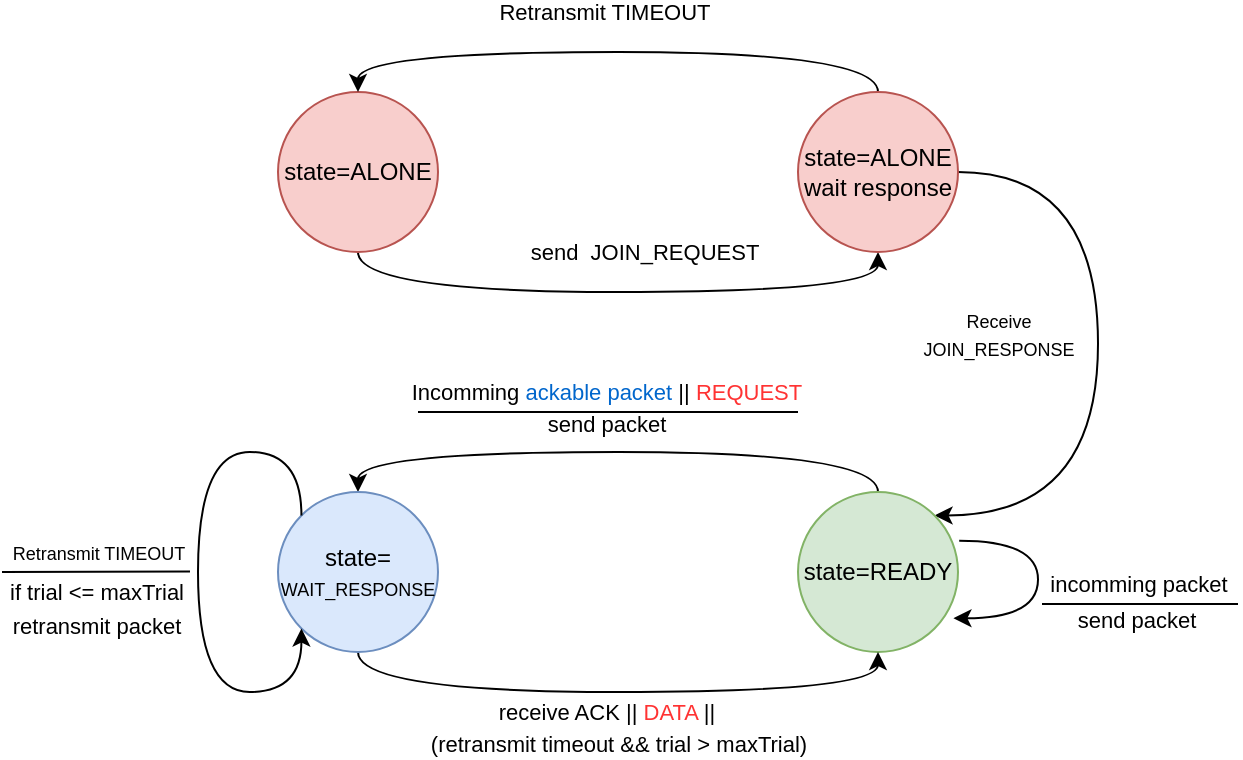 <mxfile version="14.6.13" type="device"><diagram id="TFsaR_Wbl4MH1buc0pj6" name="Page-1"><mxGraphModel dx="813" dy="482" grid="1" gridSize="10" guides="1" tooltips="1" connect="1" arrows="1" fold="1" page="1" pageScale="1" pageWidth="827" pageHeight="1169" math="0" shadow="0"><root><mxCell id="0"/><mxCell id="1" parent="0"/><mxCell id="RW23cSIYAn4lW1b-Ji9g-5" style="rounded=0;orthogonalLoop=1;jettySize=auto;html=1;exitX=0.5;exitY=1;exitDx=0;exitDy=0;entryX=0.5;entryY=1;entryDx=0;entryDy=0;edgeStyle=orthogonalEdgeStyle;curved=1;" edge="1" parent="1" source="RW23cSIYAn4lW1b-Ji9g-1" target="RW23cSIYAn4lW1b-Ji9g-2"><mxGeometry relative="1" as="geometry"/></mxCell><mxCell id="RW23cSIYAn4lW1b-Ji9g-6" value="send&amp;nbsp; JOIN_REQUEST" style="edgeLabel;html=1;align=center;verticalAlign=middle;resizable=0;points=[];" vertex="1" connectable="0" parent="RW23cSIYAn4lW1b-Ji9g-5"><mxGeometry x="-0.248" y="2" relative="1" as="geometry"><mxPoint x="50" y="-18" as="offset"/></mxGeometry></mxCell><mxCell id="RW23cSIYAn4lW1b-Ji9g-1" value="state=ALONE" style="ellipse;whiteSpace=wrap;html=1;aspect=fixed;fillColor=#f8cecc;strokeColor=#b85450;" vertex="1" parent="1"><mxGeometry x="180" y="200" width="80" height="80" as="geometry"/></mxCell><mxCell id="RW23cSIYAn4lW1b-Ji9g-7" style="edgeStyle=orthogonalEdgeStyle;rounded=0;orthogonalLoop=1;jettySize=auto;html=1;exitX=0.5;exitY=0;exitDx=0;exitDy=0;entryX=0.5;entryY=0;entryDx=0;entryDy=0;curved=1;" edge="1" parent="1" source="RW23cSIYAn4lW1b-Ji9g-2" target="RW23cSIYAn4lW1b-Ji9g-1"><mxGeometry relative="1" as="geometry"/></mxCell><mxCell id="RW23cSIYAn4lW1b-Ji9g-8" value="Retransmit TIMEOUT" style="edgeLabel;html=1;align=center;verticalAlign=middle;resizable=0;points=[];" vertex="1" connectable="0" parent="RW23cSIYAn4lW1b-Ji9g-7"><mxGeometry x="-0.335" y="1" relative="1" as="geometry"><mxPoint x="-57" y="-21" as="offset"/></mxGeometry></mxCell><mxCell id="RW23cSIYAn4lW1b-Ji9g-19" style="edgeStyle=orthogonalEdgeStyle;curved=1;rounded=0;orthogonalLoop=1;jettySize=auto;html=1;exitX=1;exitY=0.5;exitDx=0;exitDy=0;entryX=1;entryY=0;entryDx=0;entryDy=0;" edge="1" parent="1" source="RW23cSIYAn4lW1b-Ji9g-2" target="RW23cSIYAn4lW1b-Ji9g-18"><mxGeometry relative="1" as="geometry"><Array as="points"><mxPoint x="590" y="240"/><mxPoint x="590" y="412"/></Array></mxGeometry></mxCell><mxCell id="RW23cSIYAn4lW1b-Ji9g-33" value="&lt;font style=&quot;font-size: 9px&quot;&gt;Receive&lt;br&gt;JOIN_RESPONSE&lt;/font&gt;" style="edgeLabel;html=1;align=center;verticalAlign=middle;resizable=0;points=[];rotation=0;" vertex="1" connectable="0" parent="RW23cSIYAn4lW1b-Ji9g-19"><mxGeometry x="-0.002" y="-1" relative="1" as="geometry"><mxPoint x="-49" y="-11" as="offset"/></mxGeometry></mxCell><mxCell id="RW23cSIYAn4lW1b-Ji9g-2" value="state=ALONE&lt;br&gt;wait response" style="ellipse;whiteSpace=wrap;html=1;aspect=fixed;fillColor=#f8cecc;strokeColor=#b85450;" vertex="1" parent="1"><mxGeometry x="440" y="200" width="80" height="80" as="geometry"/></mxCell><mxCell id="RW23cSIYAn4lW1b-Ji9g-24" style="edgeStyle=orthogonalEdgeStyle;curved=1;rounded=0;orthogonalLoop=1;jettySize=auto;html=1;exitX=0.5;exitY=0;exitDx=0;exitDy=0;entryX=0.5;entryY=0;entryDx=0;entryDy=0;" edge="1" parent="1" source="RW23cSIYAn4lW1b-Ji9g-18" target="RW23cSIYAn4lW1b-Ji9g-22"><mxGeometry relative="1" as="geometry"/></mxCell><mxCell id="RW23cSIYAn4lW1b-Ji9g-25" value="send packet" style="edgeLabel;html=1;align=center;verticalAlign=middle;resizable=0;points=[];" vertex="1" connectable="0" parent="RW23cSIYAn4lW1b-Ji9g-24"><mxGeometry x="0.077" y="1" relative="1" as="geometry"><mxPoint x="5" y="-15" as="offset"/></mxGeometry></mxCell><mxCell id="RW23cSIYAn4lW1b-Ji9g-26" value="Incomming&lt;font color=&quot;#0066cc&quot;&gt; ackable packet&lt;/font&gt; ||&amp;nbsp;&lt;font color=&quot;#ff3333&quot;&gt;REQUEST&lt;/font&gt;" style="edgeLabel;html=1;align=center;verticalAlign=middle;resizable=0;points=[];" vertex="1" connectable="0" parent="RW23cSIYAn4lW1b-Ji9g-24"><mxGeometry x="0.071" y="1" relative="1" as="geometry"><mxPoint x="4" y="-31" as="offset"/></mxGeometry></mxCell><mxCell id="RW23cSIYAn4lW1b-Ji9g-18" value="state=READY" style="ellipse;whiteSpace=wrap;html=1;aspect=fixed;fillColor=#d5e8d4;strokeColor=#82b366;" vertex="1" parent="1"><mxGeometry x="440" y="400" width="80" height="80" as="geometry"/></mxCell><mxCell id="RW23cSIYAn4lW1b-Ji9g-20" style="rounded=0;orthogonalLoop=1;jettySize=auto;html=1;entryX=0.995;entryY=0.304;entryDx=0;entryDy=0;edgeStyle=orthogonalEdgeStyle;curved=1;entryPerimeter=0;exitX=0.959;exitY=0.789;exitDx=0;exitDy=0;exitPerimeter=0;endArrow=none;endFill=0;startArrow=classic;startFill=1;" edge="1" parent="1"><mxGeometry relative="1" as="geometry"><mxPoint x="517.72" y="463.12" as="sourcePoint"/><mxPoint x="520.6" y="424.32" as="targetPoint"/><Array as="points"><mxPoint x="560" y="463"/><mxPoint x="560" y="424"/></Array></mxGeometry></mxCell><mxCell id="RW23cSIYAn4lW1b-Ji9g-21" value="incomming packet" style="edgeLabel;html=1;align=center;verticalAlign=middle;resizable=0;points=[];" vertex="1" connectable="0" parent="RW23cSIYAn4lW1b-Ji9g-20"><mxGeometry x="0.206" relative="1" as="geometry"><mxPoint x="50" y="13" as="offset"/></mxGeometry></mxCell><mxCell id="RW23cSIYAn4lW1b-Ji9g-40" value="send packet" style="edgeLabel;html=1;align=center;verticalAlign=middle;resizable=0;points=[];" vertex="1" connectable="0" parent="RW23cSIYAn4lW1b-Ji9g-20"><mxGeometry x="-0.457" y="6" relative="1" as="geometry"><mxPoint x="59" y="7" as="offset"/></mxGeometry></mxCell><mxCell id="RW23cSIYAn4lW1b-Ji9g-28" style="edgeStyle=orthogonalEdgeStyle;curved=1;rounded=0;orthogonalLoop=1;jettySize=auto;html=1;exitX=0.5;exitY=1;exitDx=0;exitDy=0;entryX=0.5;entryY=1;entryDx=0;entryDy=0;startArrow=none;startFill=0;endArrow=classic;endFill=1;" edge="1" parent="1" source="RW23cSIYAn4lW1b-Ji9g-22" target="RW23cSIYAn4lW1b-Ji9g-18"><mxGeometry relative="1" as="geometry"/></mxCell><mxCell id="RW23cSIYAn4lW1b-Ji9g-29" value="receive ACK&lt;font color=&quot;#0066cc&quot;&gt; &lt;/font&gt;||&lt;font color=&quot;#0066cc&quot;&gt; &lt;/font&gt;&lt;font color=&quot;#ff3333&quot;&gt;DATA &lt;/font&gt;||" style="edgeLabel;html=1;align=center;verticalAlign=middle;resizable=0;points=[];" vertex="1" connectable="0" parent="RW23cSIYAn4lW1b-Ji9g-28"><mxGeometry x="-0.042" y="1" relative="1" as="geometry"><mxPoint y="11" as="offset"/></mxGeometry></mxCell><mxCell id="RW23cSIYAn4lW1b-Ji9g-37" value="(retransmit timeout &amp;amp;&amp;amp; trial &amp;gt; maxTrial)" style="edgeLabel;html=1;align=center;verticalAlign=middle;resizable=0;points=[];" vertex="1" connectable="0" parent="RW23cSIYAn4lW1b-Ji9g-28"><mxGeometry x="0.292" y="3" relative="1" as="geometry"><mxPoint x="-44" y="29" as="offset"/></mxGeometry></mxCell><mxCell id="RW23cSIYAn4lW1b-Ji9g-22" value="state=&lt;br&gt;&lt;font style=&quot;font-size: 9px&quot;&gt;WAIT_RESPONSE&lt;/font&gt;" style="ellipse;whiteSpace=wrap;html=1;aspect=fixed;fillColor=#dae8fc;strokeColor=#6c8ebf;" vertex="1" parent="1"><mxGeometry x="180" y="400" width="80" height="80" as="geometry"/></mxCell><mxCell id="RW23cSIYAn4lW1b-Ji9g-27" value="" style="endArrow=none;html=1;" edge="1" parent="1"><mxGeometry width="50" height="50" relative="1" as="geometry"><mxPoint x="250" y="360" as="sourcePoint"/><mxPoint x="440" y="360" as="targetPoint"/></mxGeometry></mxCell><mxCell id="RW23cSIYAn4lW1b-Ji9g-31" style="edgeStyle=orthogonalEdgeStyle;curved=1;rounded=0;orthogonalLoop=1;jettySize=auto;html=1;exitX=0;exitY=0;exitDx=0;exitDy=0;entryX=0;entryY=1;entryDx=0;entryDy=0;startArrow=none;startFill=0;endArrow=classic;endFill=1;" edge="1" parent="1" source="RW23cSIYAn4lW1b-Ji9g-22" target="RW23cSIYAn4lW1b-Ji9g-22"><mxGeometry relative="1" as="geometry"><Array as="points"><mxPoint x="192" y="380"/><mxPoint x="140" y="380"/><mxPoint x="140" y="500"/><mxPoint x="192" y="500"/></Array></mxGeometry></mxCell><mxCell id="RW23cSIYAn4lW1b-Ji9g-32" value="&lt;font style=&quot;font-size: 9px&quot;&gt;Retransmit TIMEOUT&lt;/font&gt;" style="edgeLabel;html=1;align=center;verticalAlign=middle;resizable=0;points=[];" vertex="1" connectable="0" parent="RW23cSIYAn4lW1b-Ji9g-31"><mxGeometry x="-0.098" relative="1" as="geometry"><mxPoint x="-50" y="4" as="offset"/></mxGeometry></mxCell><mxCell id="RW23cSIYAn4lW1b-Ji9g-34" value="if trial &amp;lt;= maxTrial" style="edgeLabel;html=1;align=center;verticalAlign=middle;resizable=0;points=[];" vertex="1" connectable="0" parent="RW23cSIYAn4lW1b-Ji9g-31"><mxGeometry x="0.138" y="1" relative="1" as="geometry"><mxPoint x="-52" y="-10" as="offset"/></mxGeometry></mxCell><mxCell id="RW23cSIYAn4lW1b-Ji9g-35" value="retransmit packet" style="edgeLabel;html=1;align=center;verticalAlign=middle;resizable=0;points=[];" vertex="1" connectable="0" parent="RW23cSIYAn4lW1b-Ji9g-31"><mxGeometry x="0.325" y="6" relative="1" as="geometry"><mxPoint x="-57" y="-20" as="offset"/></mxGeometry></mxCell><mxCell id="RW23cSIYAn4lW1b-Ji9g-38" value="" style="endArrow=none;html=1;" edge="1" parent="1"><mxGeometry width="50" height="50" relative="1" as="geometry"><mxPoint x="42" y="440" as="sourcePoint"/><mxPoint x="136" y="439.71" as="targetPoint"/></mxGeometry></mxCell><mxCell id="RW23cSIYAn4lW1b-Ji9g-39" value="" style="endArrow=none;html=1;" edge="1" parent="1"><mxGeometry width="50" height="50" relative="1" as="geometry"><mxPoint x="562" y="456" as="sourcePoint"/><mxPoint x="660" y="456" as="targetPoint"/></mxGeometry></mxCell></root></mxGraphModel></diagram></mxfile>